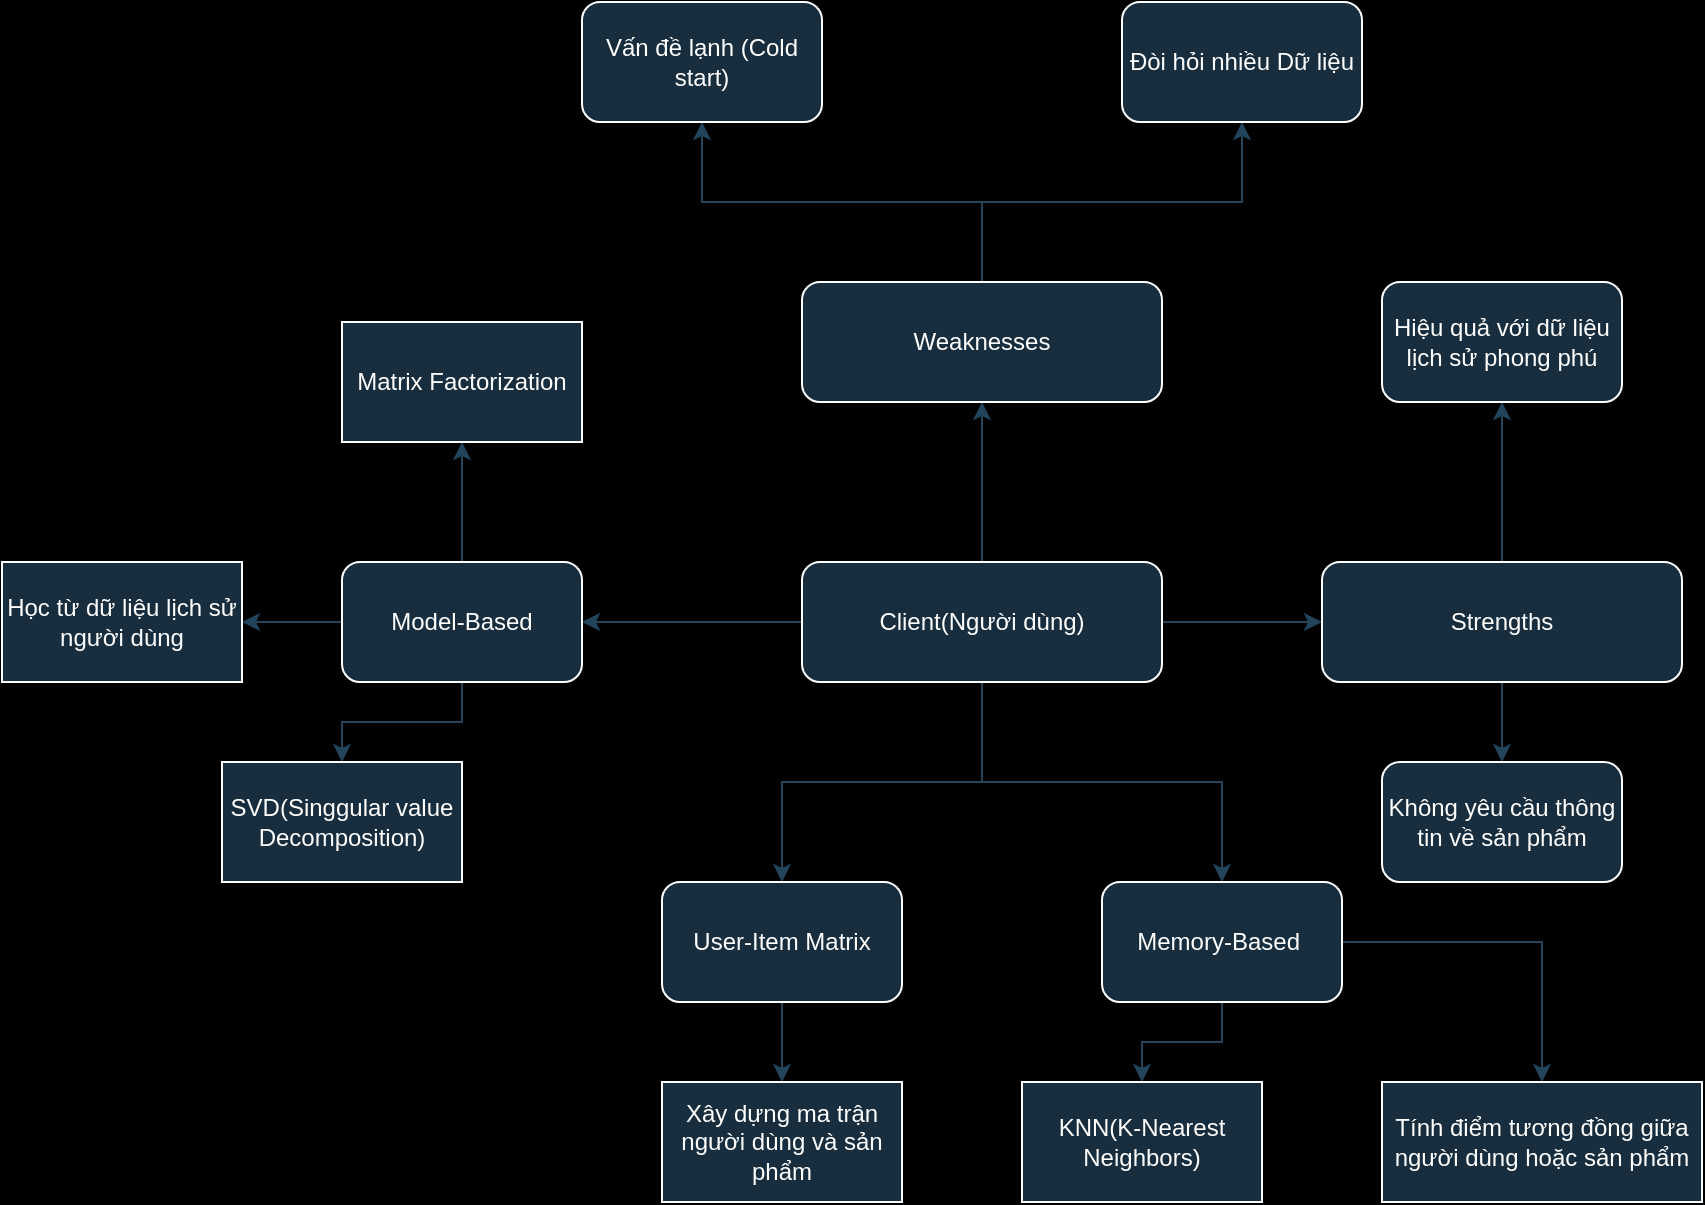 <mxfile version="24.7.14">
  <diagram id="C5RBs43oDa-KdzZeNtuy" name="Page-1">
    <mxGraphModel dx="1683" dy="1049" grid="0" gridSize="10" guides="1" tooltips="1" connect="1" arrows="1" fold="1" page="0" pageScale="1" pageWidth="827" pageHeight="1169" background="#000000" math="0" shadow="0">
      <root>
        <mxCell id="WIyWlLk6GJQsqaUBKTNV-0" />
        <mxCell id="WIyWlLk6GJQsqaUBKTNV-1" parent="WIyWlLk6GJQsqaUBKTNV-0" />
        <mxCell id="DVn4Nkv9jr0RJya4vz0k-36" style="edgeStyle=orthogonalEdgeStyle;rounded=0;orthogonalLoop=1;jettySize=auto;html=1;labelBackgroundColor=none;strokeColor=#23445D;fontColor=default;" edge="1" parent="WIyWlLk6GJQsqaUBKTNV-1" source="WIyWlLk6GJQsqaUBKTNV-3" target="DVn4Nkv9jr0RJya4vz0k-37">
          <mxGeometry relative="1" as="geometry">
            <mxPoint x="110" y="390.0" as="targetPoint" />
          </mxGeometry>
        </mxCell>
        <mxCell id="DVn4Nkv9jr0RJya4vz0k-39" value="" style="edgeStyle=orthogonalEdgeStyle;rounded=0;orthogonalLoop=1;jettySize=auto;html=1;labelBackgroundColor=none;strokeColor=#23445D;fontColor=default;" edge="1" parent="WIyWlLk6GJQsqaUBKTNV-1" source="WIyWlLk6GJQsqaUBKTNV-3" target="DVn4Nkv9jr0RJya4vz0k-38">
          <mxGeometry relative="1" as="geometry" />
        </mxCell>
        <mxCell id="DVn4Nkv9jr0RJya4vz0k-41" value="" style="edgeStyle=orthogonalEdgeStyle;rounded=0;orthogonalLoop=1;jettySize=auto;html=1;labelBackgroundColor=none;strokeColor=#23445D;fontColor=default;" edge="1" parent="WIyWlLk6GJQsqaUBKTNV-1" source="WIyWlLk6GJQsqaUBKTNV-3" target="DVn4Nkv9jr0RJya4vz0k-40">
          <mxGeometry relative="1" as="geometry" />
        </mxCell>
        <mxCell id="DVn4Nkv9jr0RJya4vz0k-43" value="" style="edgeStyle=orthogonalEdgeStyle;rounded=0;orthogonalLoop=1;jettySize=auto;html=1;labelBackgroundColor=none;strokeColor=#23445D;fontColor=default;" edge="1" parent="WIyWlLk6GJQsqaUBKTNV-1" source="WIyWlLk6GJQsqaUBKTNV-3" target="DVn4Nkv9jr0RJya4vz0k-42">
          <mxGeometry relative="1" as="geometry" />
        </mxCell>
        <mxCell id="DVn4Nkv9jr0RJya4vz0k-45" style="edgeStyle=orthogonalEdgeStyle;rounded=0;orthogonalLoop=1;jettySize=auto;html=1;labelBackgroundColor=none;strokeColor=#23445D;fontColor=default;" edge="1" parent="WIyWlLk6GJQsqaUBKTNV-1" source="WIyWlLk6GJQsqaUBKTNV-3" target="DVn4Nkv9jr0RJya4vz0k-46">
          <mxGeometry relative="1" as="geometry">
            <mxPoint x="200" y="410.0" as="targetPoint" />
          </mxGeometry>
        </mxCell>
        <mxCell id="WIyWlLk6GJQsqaUBKTNV-3" value="Client(Người dùng)" style="rounded=1;whiteSpace=wrap;html=1;fontSize=12;glass=0;strokeWidth=1;shadow=0;labelBackgroundColor=none;fillColor=#182E3E;strokeColor=#FFFFFF;fontColor=#FFFFFF;" parent="WIyWlLk6GJQsqaUBKTNV-1" vertex="1">
          <mxGeometry x="20" y="250" width="180" height="60" as="geometry" />
        </mxCell>
        <mxCell id="DVn4Nkv9jr0RJya4vz0k-47" style="edgeStyle=orthogonalEdgeStyle;rounded=0;orthogonalLoop=1;jettySize=auto;html=1;labelBackgroundColor=none;strokeColor=#23445D;fontColor=default;" edge="1" parent="WIyWlLk6GJQsqaUBKTNV-1" source="DVn4Nkv9jr0RJya4vz0k-37" target="DVn4Nkv9jr0RJya4vz0k-48">
          <mxGeometry relative="1" as="geometry">
            <mxPoint x="30" y="540" as="targetPoint" />
          </mxGeometry>
        </mxCell>
        <mxCell id="DVn4Nkv9jr0RJya4vz0k-37" value="User-Item Matrix" style="rounded=1;whiteSpace=wrap;html=1;labelBackgroundColor=none;fillColor=#182E3E;strokeColor=#FFFFFF;fontColor=#FFFFFF;" vertex="1" parent="WIyWlLk6GJQsqaUBKTNV-1">
          <mxGeometry x="-50" y="410.0" width="120" height="60" as="geometry" />
        </mxCell>
        <mxCell id="DVn4Nkv9jr0RJya4vz0k-67" value="" style="edgeStyle=orthogonalEdgeStyle;rounded=0;orthogonalLoop=1;jettySize=auto;html=1;labelBackgroundColor=none;strokeColor=#23445D;fontColor=default;" edge="1" parent="WIyWlLk6GJQsqaUBKTNV-1" source="DVn4Nkv9jr0RJya4vz0k-38" target="DVn4Nkv9jr0RJya4vz0k-66">
          <mxGeometry relative="1" as="geometry" />
        </mxCell>
        <mxCell id="DVn4Nkv9jr0RJya4vz0k-68" style="edgeStyle=orthogonalEdgeStyle;rounded=0;orthogonalLoop=1;jettySize=auto;html=1;labelBackgroundColor=none;strokeColor=#23445D;fontColor=default;" edge="1" parent="WIyWlLk6GJQsqaUBKTNV-1" source="DVn4Nkv9jr0RJya4vz0k-38" target="DVn4Nkv9jr0RJya4vz0k-69">
          <mxGeometry relative="1" as="geometry">
            <mxPoint x="210" as="targetPoint" />
          </mxGeometry>
        </mxCell>
        <mxCell id="DVn4Nkv9jr0RJya4vz0k-38" value="Weaknesses" style="rounded=1;whiteSpace=wrap;html=1;fontSize=12;glass=0;strokeWidth=1;shadow=0;labelBackgroundColor=none;fillColor=#182E3E;strokeColor=#FFFFFF;fontColor=#FFFFFF;" vertex="1" parent="WIyWlLk6GJQsqaUBKTNV-1">
          <mxGeometry x="20" y="110" width="180" height="60" as="geometry" />
        </mxCell>
        <mxCell id="DVn4Nkv9jr0RJya4vz0k-63" value="" style="edgeStyle=orthogonalEdgeStyle;rounded=0;orthogonalLoop=1;jettySize=auto;html=1;labelBackgroundColor=none;strokeColor=#23445D;fontColor=default;" edge="1" parent="WIyWlLk6GJQsqaUBKTNV-1" source="DVn4Nkv9jr0RJya4vz0k-40" target="DVn4Nkv9jr0RJya4vz0k-62">
          <mxGeometry relative="1" as="geometry" />
        </mxCell>
        <mxCell id="DVn4Nkv9jr0RJya4vz0k-65" value="" style="edgeStyle=orthogonalEdgeStyle;rounded=0;orthogonalLoop=1;jettySize=auto;html=1;labelBackgroundColor=none;strokeColor=#23445D;fontColor=default;" edge="1" parent="WIyWlLk6GJQsqaUBKTNV-1" source="DVn4Nkv9jr0RJya4vz0k-40" target="DVn4Nkv9jr0RJya4vz0k-64">
          <mxGeometry relative="1" as="geometry" />
        </mxCell>
        <mxCell id="DVn4Nkv9jr0RJya4vz0k-40" value="Strengths" style="rounded=1;whiteSpace=wrap;html=1;fontSize=12;glass=0;strokeWidth=1;shadow=0;labelBackgroundColor=none;fillColor=#182E3E;strokeColor=#FFFFFF;fontColor=#FFFFFF;" vertex="1" parent="WIyWlLk6GJQsqaUBKTNV-1">
          <mxGeometry x="280" y="250" width="180" height="60" as="geometry" />
        </mxCell>
        <mxCell id="DVn4Nkv9jr0RJya4vz0k-55" style="edgeStyle=orthogonalEdgeStyle;rounded=0;orthogonalLoop=1;jettySize=auto;html=1;labelBackgroundColor=none;strokeColor=#23445D;fontColor=default;" edge="1" parent="WIyWlLk6GJQsqaUBKTNV-1" source="DVn4Nkv9jr0RJya4vz0k-42" target="DVn4Nkv9jr0RJya4vz0k-56">
          <mxGeometry relative="1" as="geometry">
            <mxPoint x="-190" y="360" as="targetPoint" />
          </mxGeometry>
        </mxCell>
        <mxCell id="DVn4Nkv9jr0RJya4vz0k-57" style="edgeStyle=orthogonalEdgeStyle;rounded=0;orthogonalLoop=1;jettySize=auto;html=1;labelBackgroundColor=none;strokeColor=#23445D;fontColor=default;" edge="1" parent="WIyWlLk6GJQsqaUBKTNV-1" source="DVn4Nkv9jr0RJya4vz0k-42" target="DVn4Nkv9jr0RJya4vz0k-58">
          <mxGeometry relative="1" as="geometry">
            <mxPoint x="-150" y="210" as="targetPoint" />
          </mxGeometry>
        </mxCell>
        <mxCell id="DVn4Nkv9jr0RJya4vz0k-60" value="" style="edgeStyle=orthogonalEdgeStyle;rounded=0;orthogonalLoop=1;jettySize=auto;html=1;labelBackgroundColor=none;strokeColor=#23445D;fontColor=default;" edge="1" parent="WIyWlLk6GJQsqaUBKTNV-1" source="DVn4Nkv9jr0RJya4vz0k-42" target="DVn4Nkv9jr0RJya4vz0k-59">
          <mxGeometry relative="1" as="geometry" />
        </mxCell>
        <mxCell id="DVn4Nkv9jr0RJya4vz0k-42" value="Model-Based" style="whiteSpace=wrap;html=1;rounded=1;glass=0;strokeWidth=1;shadow=0;labelBackgroundColor=none;fillColor=#182E3E;strokeColor=#FFFFFF;fontColor=#FFFFFF;" vertex="1" parent="WIyWlLk6GJQsqaUBKTNV-1">
          <mxGeometry x="-210" y="250" width="120" height="60" as="geometry" />
        </mxCell>
        <mxCell id="DVn4Nkv9jr0RJya4vz0k-50" value="" style="edgeStyle=orthogonalEdgeStyle;rounded=0;orthogonalLoop=1;jettySize=auto;html=1;labelBackgroundColor=none;strokeColor=#23445D;fontColor=default;" edge="1" parent="WIyWlLk6GJQsqaUBKTNV-1" source="DVn4Nkv9jr0RJya4vz0k-46" target="DVn4Nkv9jr0RJya4vz0k-49">
          <mxGeometry relative="1" as="geometry" />
        </mxCell>
        <mxCell id="DVn4Nkv9jr0RJya4vz0k-51" style="edgeStyle=orthogonalEdgeStyle;rounded=0;orthogonalLoop=1;jettySize=auto;html=1;labelBackgroundColor=none;strokeColor=#23445D;fontColor=default;" edge="1" parent="WIyWlLk6GJQsqaUBKTNV-1" source="DVn4Nkv9jr0RJya4vz0k-46" target="DVn4Nkv9jr0RJya4vz0k-52">
          <mxGeometry relative="1" as="geometry">
            <mxPoint x="290" y="510" as="targetPoint" />
          </mxGeometry>
        </mxCell>
        <mxCell id="DVn4Nkv9jr0RJya4vz0k-46" value="Memory-Based&amp;nbsp;" style="rounded=1;whiteSpace=wrap;html=1;labelBackgroundColor=none;fillColor=#182E3E;strokeColor=#FFFFFF;fontColor=#FFFFFF;" vertex="1" parent="WIyWlLk6GJQsqaUBKTNV-1">
          <mxGeometry x="170" y="410.0" width="120" height="60" as="geometry" />
        </mxCell>
        <mxCell id="DVn4Nkv9jr0RJya4vz0k-48" value="Xây dựng ma trận người dùng và sản phẩm" style="rounded=0;whiteSpace=wrap;html=1;labelBackgroundColor=none;fillColor=#182E3E;strokeColor=#FFFFFF;fontColor=#FFFFFF;" vertex="1" parent="WIyWlLk6GJQsqaUBKTNV-1">
          <mxGeometry x="-50" y="510" width="120" height="60" as="geometry" />
        </mxCell>
        <mxCell id="DVn4Nkv9jr0RJya4vz0k-49" value="KNN(K-Nearest Neighbors)" style="rounded=1;whiteSpace=wrap;html=1;arcSize=0;labelBackgroundColor=none;fillColor=#182E3E;strokeColor=#FFFFFF;fontColor=#FFFFFF;" vertex="1" parent="WIyWlLk6GJQsqaUBKTNV-1">
          <mxGeometry x="130" y="510.0" width="120" height="60" as="geometry" />
        </mxCell>
        <mxCell id="DVn4Nkv9jr0RJya4vz0k-52" value="Tính điểm tương đồng giữa người dùng hoặc sản phẩm" style="rounded=0;whiteSpace=wrap;html=1;labelBackgroundColor=none;fillColor=#182E3E;strokeColor=#FFFFFF;fontColor=#FFFFFF;" vertex="1" parent="WIyWlLk6GJQsqaUBKTNV-1">
          <mxGeometry x="310" y="510" width="160" height="60" as="geometry" />
        </mxCell>
        <mxCell id="DVn4Nkv9jr0RJya4vz0k-56" value="SVD(Singgular value Decomposition)" style="rounded=0;whiteSpace=wrap;html=1;labelBackgroundColor=none;fillColor=#182E3E;strokeColor=#FFFFFF;fontColor=#FFFFFF;" vertex="1" parent="WIyWlLk6GJQsqaUBKTNV-1">
          <mxGeometry x="-270" y="350" width="120" height="60" as="geometry" />
        </mxCell>
        <mxCell id="DVn4Nkv9jr0RJya4vz0k-58" value="Matrix Factorization" style="rounded=0;whiteSpace=wrap;html=1;labelBackgroundColor=none;fillColor=#182E3E;strokeColor=#FFFFFF;fontColor=#FFFFFF;" vertex="1" parent="WIyWlLk6GJQsqaUBKTNV-1">
          <mxGeometry x="-210" y="130" width="120" height="60" as="geometry" />
        </mxCell>
        <mxCell id="DVn4Nkv9jr0RJya4vz0k-59" value="Học từ dữ liệu lịch sử người dùng" style="whiteSpace=wrap;html=1;rounded=1;glass=0;strokeWidth=1;shadow=0;arcSize=0;labelBackgroundColor=none;fillColor=#182E3E;strokeColor=#FFFFFF;fontColor=#FFFFFF;" vertex="1" parent="WIyWlLk6GJQsqaUBKTNV-1">
          <mxGeometry x="-380" y="250" width="120" height="60" as="geometry" />
        </mxCell>
        <mxCell id="DVn4Nkv9jr0RJya4vz0k-62" value="Không yêu cầu thông tin về sản phẩm" style="whiteSpace=wrap;html=1;rounded=1;glass=0;strokeWidth=1;shadow=0;labelBackgroundColor=none;fillColor=#182E3E;strokeColor=#FFFFFF;fontColor=#FFFFFF;" vertex="1" parent="WIyWlLk6GJQsqaUBKTNV-1">
          <mxGeometry x="310" y="350" width="120" height="60" as="geometry" />
        </mxCell>
        <mxCell id="DVn4Nkv9jr0RJya4vz0k-64" value="Hiệu quả với dữ liệu lịch sử phong phú" style="whiteSpace=wrap;html=1;rounded=1;glass=0;strokeWidth=1;shadow=0;labelBackgroundColor=none;fillColor=#182E3E;strokeColor=#FFFFFF;fontColor=#FFFFFF;" vertex="1" parent="WIyWlLk6GJQsqaUBKTNV-1">
          <mxGeometry x="310" y="110" width="120" height="60" as="geometry" />
        </mxCell>
        <mxCell id="DVn4Nkv9jr0RJya4vz0k-66" value="Vấn đề lạnh (Cold start)" style="whiteSpace=wrap;html=1;rounded=1;glass=0;strokeWidth=1;shadow=0;labelBackgroundColor=none;fillColor=#182E3E;strokeColor=#FFFFFF;fontColor=#FFFFFF;" vertex="1" parent="WIyWlLk6GJQsqaUBKTNV-1">
          <mxGeometry x="-90" y="-30" width="120" height="60" as="geometry" />
        </mxCell>
        <mxCell id="DVn4Nkv9jr0RJya4vz0k-69" value="Đòi hỏi nhiều Dữ liệu" style="rounded=1;whiteSpace=wrap;html=1;labelBackgroundColor=none;fillColor=#182E3E;strokeColor=#FFFFFF;fontColor=#FFFFFF;" vertex="1" parent="WIyWlLk6GJQsqaUBKTNV-1">
          <mxGeometry x="180" y="-30" width="120" height="60" as="geometry" />
        </mxCell>
      </root>
    </mxGraphModel>
  </diagram>
</mxfile>

